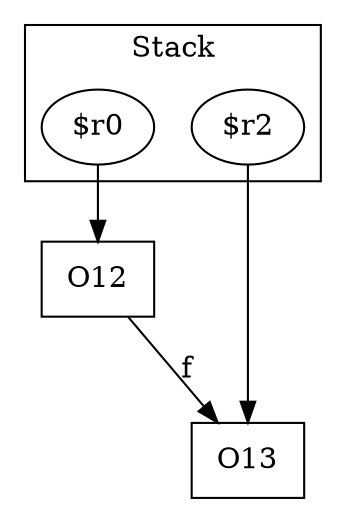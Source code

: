 digraph sample {
  rankDir="LR";
  subgraph cluster_0 {
    label="Stack"
    "$r0"; "$r2"; 
  }
  "$r0" -> { O12[shape=box]};
  "$r2" -> { O13[shape=box]};
  O12 -> O13[label="f", weight="0.2"]
}
